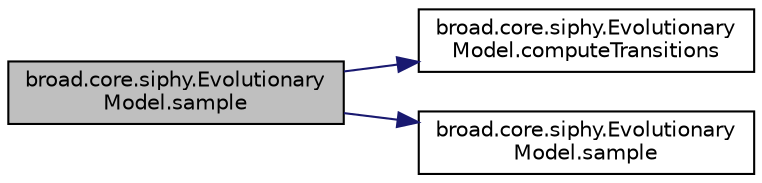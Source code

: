 digraph "broad.core.siphy.EvolutionaryModel.sample"
{
  edge [fontname="Helvetica",fontsize="10",labelfontname="Helvetica",labelfontsize="10"];
  node [fontname="Helvetica",fontsize="10",shape=record];
  rankdir="LR";
  Node1 [label="broad.core.siphy.Evolutionary\lModel.sample",height=0.2,width=0.4,color="black", fillcolor="grey75", style="filled" fontcolor="black"];
  Node1 -> Node2 [color="midnightblue",fontsize="10",style="solid",fontname="Helvetica"];
  Node2 [label="broad.core.siphy.Evolutionary\lModel.computeTransitions",height=0.2,width=0.4,color="black", fillcolor="white", style="filled",URL="$classbroad_1_1core_1_1siphy_1_1_evolutionary_model.html#a02f88c2dc38c01a5923f064477daaa51"];
  Node1 -> Node3 [color="midnightblue",fontsize="10",style="solid",fontname="Helvetica"];
  Node3 [label="broad.core.siphy.Evolutionary\lModel.sample",height=0.2,width=0.4,color="black", fillcolor="white", style="filled",URL="$classbroad_1_1core_1_1siphy_1_1_evolutionary_model.html#acda3f10f0ee093adb4f690742c160a9b"];
}
